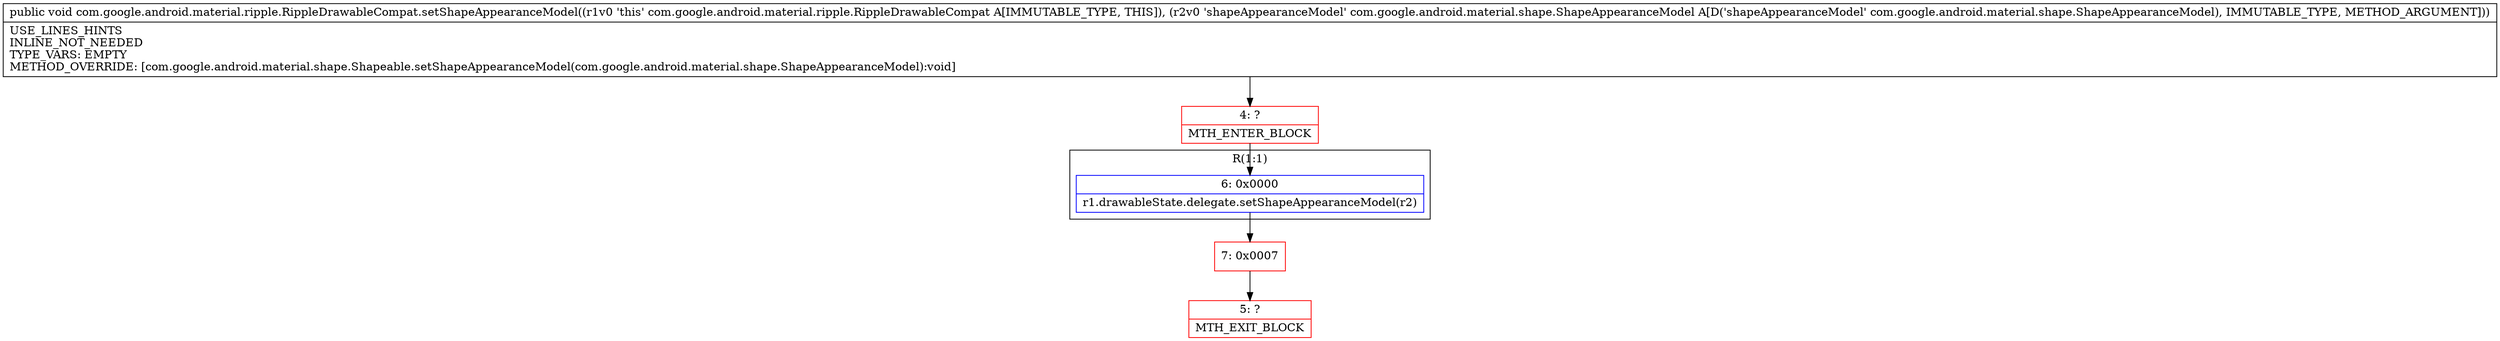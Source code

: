 digraph "CFG forcom.google.android.material.ripple.RippleDrawableCompat.setShapeAppearanceModel(Lcom\/google\/android\/material\/shape\/ShapeAppearanceModel;)V" {
subgraph cluster_Region_22800301 {
label = "R(1:1)";
node [shape=record,color=blue];
Node_6 [shape=record,label="{6\:\ 0x0000|r1.drawableState.delegate.setShapeAppearanceModel(r2)\l}"];
}
Node_4 [shape=record,color=red,label="{4\:\ ?|MTH_ENTER_BLOCK\l}"];
Node_7 [shape=record,color=red,label="{7\:\ 0x0007}"];
Node_5 [shape=record,color=red,label="{5\:\ ?|MTH_EXIT_BLOCK\l}"];
MethodNode[shape=record,label="{public void com.google.android.material.ripple.RippleDrawableCompat.setShapeAppearanceModel((r1v0 'this' com.google.android.material.ripple.RippleDrawableCompat A[IMMUTABLE_TYPE, THIS]), (r2v0 'shapeAppearanceModel' com.google.android.material.shape.ShapeAppearanceModel A[D('shapeAppearanceModel' com.google.android.material.shape.ShapeAppearanceModel), IMMUTABLE_TYPE, METHOD_ARGUMENT]))  | USE_LINES_HINTS\lINLINE_NOT_NEEDED\lTYPE_VARS: EMPTY\lMETHOD_OVERRIDE: [com.google.android.material.shape.Shapeable.setShapeAppearanceModel(com.google.android.material.shape.ShapeAppearanceModel):void]\l}"];
MethodNode -> Node_4;Node_6 -> Node_7;
Node_4 -> Node_6;
Node_7 -> Node_5;
}

